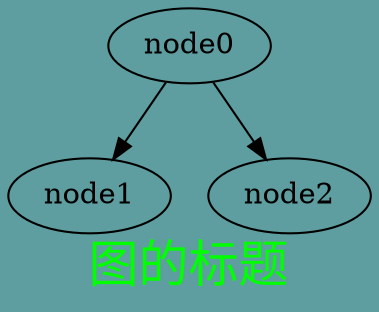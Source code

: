 // ◇图的属性
// 
// 　　说完了“节点”和“连线”，最后稍微聊一下“图”本身的属性。
// 　　常用的【属性名】包括如下：
// label——标题
// bgcolor——颜色
// fontname——字体名称（【不】影响节点和连线）
// fontsize——字体大小（【不】影响节点和连线）
// fontcolor——字体颜色（【不】影响节点和连线）
// center——是否居中绘制
// （还有更多属性，可以参见官网“这个链接”）
// 
digraph graph_attr
{
    graph[bgcolor="cadetblue" label="图的标题" fontsize=24 fontcolor="green"];

    node0 -> node1;
    node0 -> node2;
}
